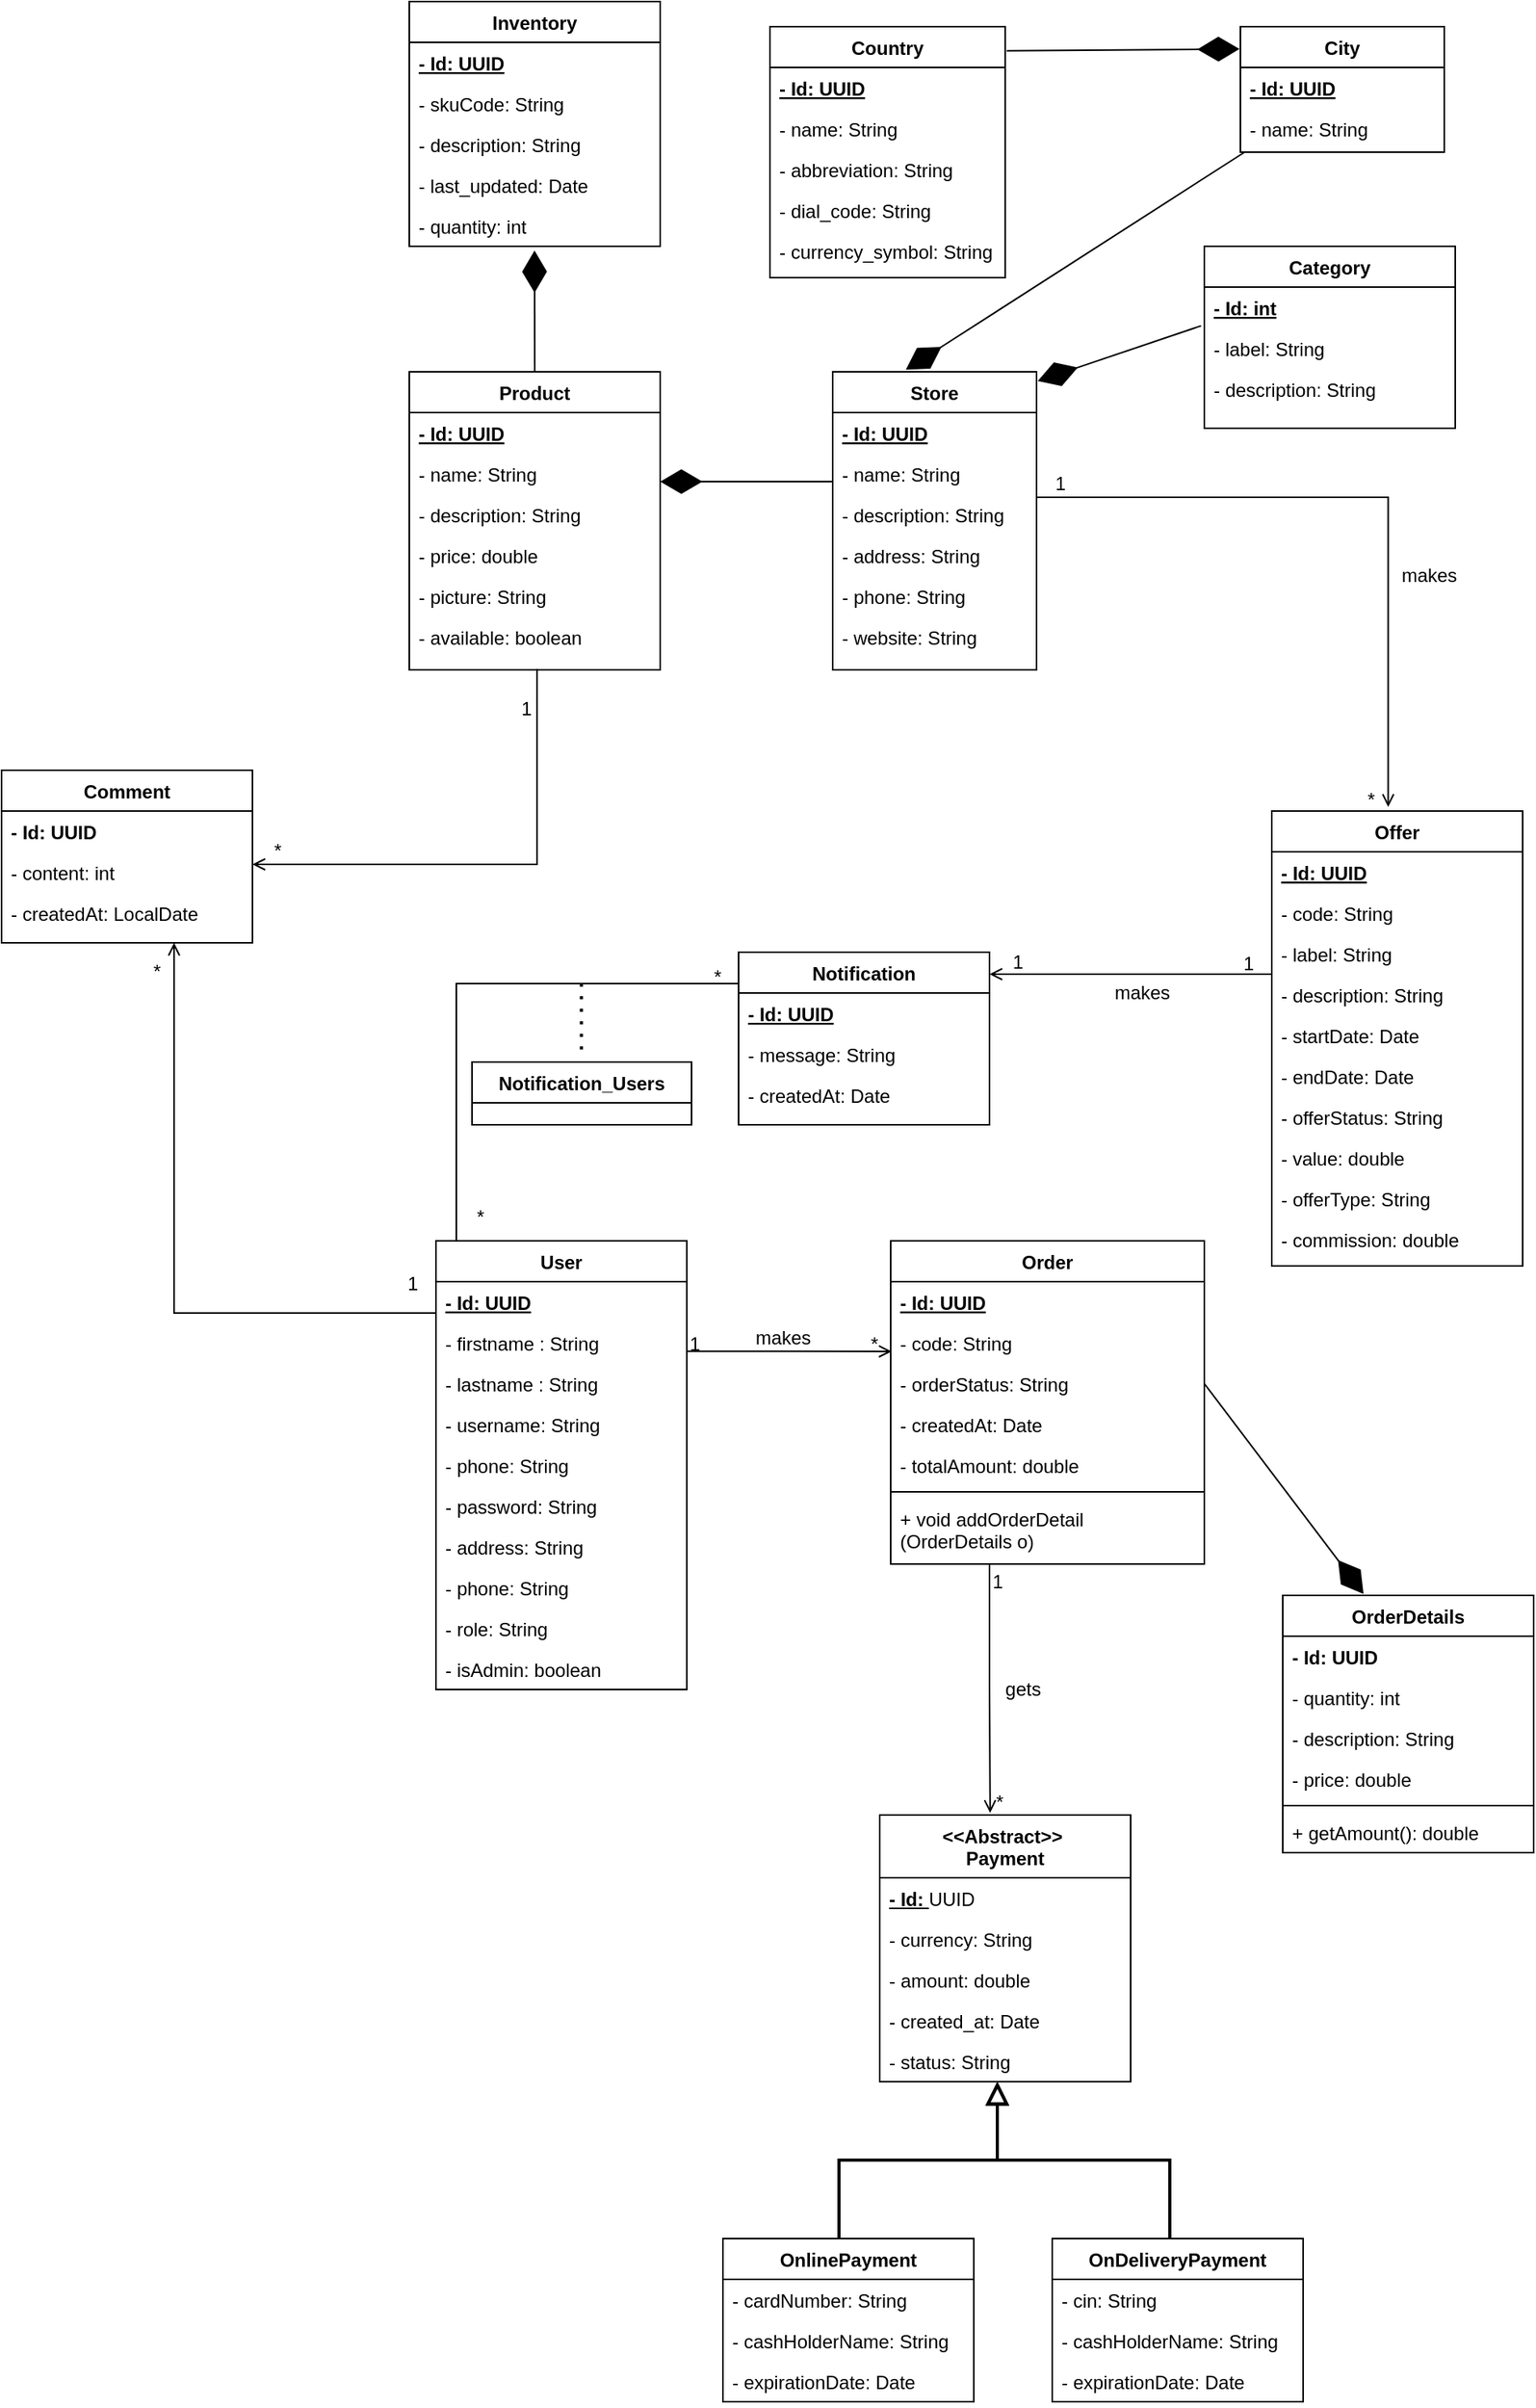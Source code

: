 <mxfile version="24.7.7">
  <diagram id="C5RBs43oDa-KdzZeNtuy" name="Page-1">
    <mxGraphModel dx="1537" dy="1433" grid="1" gridSize="10" guides="1" tooltips="1" connect="1" arrows="1" fold="1" page="1" pageScale="1" pageWidth="827" pageHeight="1169" math="0" shadow="0">
      <root>
        <mxCell id="WIyWlLk6GJQsqaUBKTNV-0" />
        <mxCell id="WIyWlLk6GJQsqaUBKTNV-1" parent="WIyWlLk6GJQsqaUBKTNV-0" />
        <mxCell id="8C8qOVU61Nwh0Xje0ww0-0" value="Store" style="swimlane;fontStyle=1;align=center;verticalAlign=top;childLayout=stackLayout;horizontal=1;startSize=26;horizontalStack=0;resizeParent=1;resizeLast=0;collapsible=1;marginBottom=0;rounded=0;shadow=0;strokeWidth=1;" parent="WIyWlLk6GJQsqaUBKTNV-1" vertex="1">
          <mxGeometry x="380" y="230" width="130" height="190" as="geometry">
            <mxRectangle x="550" y="140" width="160" height="26" as="alternateBounds" />
          </mxGeometry>
        </mxCell>
        <mxCell id="8C8qOVU61Nwh0Xje0ww0-1" value="- Id: UUID" style="text;align=left;verticalAlign=top;spacingLeft=4;spacingRight=4;overflow=hidden;rotatable=0;points=[[0,0.5],[1,0.5]];portConstraint=eastwest;fontStyle=5" parent="8C8qOVU61Nwh0Xje0ww0-0" vertex="1">
          <mxGeometry y="26" width="130" height="26" as="geometry" />
        </mxCell>
        <mxCell id="8C8qOVU61Nwh0Xje0ww0-2" value="- name: String" style="text;align=left;verticalAlign=top;spacingLeft=4;spacingRight=4;overflow=hidden;rotatable=0;points=[[0,0.5],[1,0.5]];portConstraint=eastwest;rounded=0;shadow=0;html=0;" parent="8C8qOVU61Nwh0Xje0ww0-0" vertex="1">
          <mxGeometry y="52" width="130" height="26" as="geometry" />
        </mxCell>
        <mxCell id="3IVSkN0bKZiZotY45kra-113" value="- description: String" style="text;align=left;verticalAlign=top;spacingLeft=4;spacingRight=4;overflow=hidden;rotatable=0;points=[[0,0.5],[1,0.5]];portConstraint=eastwest;rounded=0;shadow=0;html=0;" parent="8C8qOVU61Nwh0Xje0ww0-0" vertex="1">
          <mxGeometry y="78" width="130" height="26" as="geometry" />
        </mxCell>
        <mxCell id="8C8qOVU61Nwh0Xje0ww0-3" value="- address: String" style="text;align=left;verticalAlign=top;spacingLeft=4;spacingRight=4;overflow=hidden;rotatable=0;points=[[0,0.5],[1,0.5]];portConstraint=eastwest;rounded=0;shadow=0;html=0;" parent="8C8qOVU61Nwh0Xje0ww0-0" vertex="1">
          <mxGeometry y="104" width="130" height="26" as="geometry" />
        </mxCell>
        <mxCell id="8C8qOVU61Nwh0Xje0ww0-4" value="- phone: String" style="text;align=left;verticalAlign=top;spacingLeft=4;spacingRight=4;overflow=hidden;rotatable=0;points=[[0,0.5],[1,0.5]];portConstraint=eastwest;rounded=0;shadow=0;html=0;" parent="8C8qOVU61Nwh0Xje0ww0-0" vertex="1">
          <mxGeometry y="130" width="130" height="26" as="geometry" />
        </mxCell>
        <mxCell id="8C8qOVU61Nwh0Xje0ww0-5" value="- website: String" style="text;align=left;verticalAlign=top;spacingLeft=4;spacingRight=4;overflow=hidden;rotatable=0;points=[[0,0.5],[1,0.5]];portConstraint=eastwest;rounded=0;shadow=0;html=0;" parent="8C8qOVU61Nwh0Xje0ww0-0" vertex="1">
          <mxGeometry y="156" width="130" height="26" as="geometry" />
        </mxCell>
        <mxCell id="8C8qOVU61Nwh0Xje0ww0-26" value="Product" style="swimlane;fontStyle=1;align=center;verticalAlign=top;childLayout=stackLayout;horizontal=1;startSize=26;horizontalStack=0;resizeParent=1;resizeLast=0;collapsible=1;marginBottom=0;rounded=0;shadow=0;strokeWidth=1;" parent="WIyWlLk6GJQsqaUBKTNV-1" vertex="1">
          <mxGeometry x="110" y="230" width="160" height="190" as="geometry">
            <mxRectangle x="550" y="140" width="160" height="26" as="alternateBounds" />
          </mxGeometry>
        </mxCell>
        <mxCell id="8C8qOVU61Nwh0Xje0ww0-27" value="- Id: UUID" style="text;align=left;verticalAlign=top;spacingLeft=4;spacingRight=4;overflow=hidden;rotatable=0;points=[[0,0.5],[1,0.5]];portConstraint=eastwest;fontStyle=5" parent="8C8qOVU61Nwh0Xje0ww0-26" vertex="1">
          <mxGeometry y="26" width="160" height="26" as="geometry" />
        </mxCell>
        <mxCell id="8C8qOVU61Nwh0Xje0ww0-28" value="- name: String" style="text;align=left;verticalAlign=top;spacingLeft=4;spacingRight=4;overflow=hidden;rotatable=0;points=[[0,0.5],[1,0.5]];portConstraint=eastwest;rounded=0;shadow=0;html=0;" parent="8C8qOVU61Nwh0Xje0ww0-26" vertex="1">
          <mxGeometry y="52" width="160" height="26" as="geometry" />
        </mxCell>
        <mxCell id="8C8qOVU61Nwh0Xje0ww0-29" value="- description: String" style="text;align=left;verticalAlign=top;spacingLeft=4;spacingRight=4;overflow=hidden;rotatable=0;points=[[0,0.5],[1,0.5]];portConstraint=eastwest;rounded=0;shadow=0;html=0;" parent="8C8qOVU61Nwh0Xje0ww0-26" vertex="1">
          <mxGeometry y="78" width="160" height="26" as="geometry" />
        </mxCell>
        <mxCell id="8C8qOVU61Nwh0Xje0ww0-30" value="- price: double" style="text;align=left;verticalAlign=top;spacingLeft=4;spacingRight=4;overflow=hidden;rotatable=0;points=[[0,0.5],[1,0.5]];portConstraint=eastwest;rounded=0;shadow=0;html=0;" parent="8C8qOVU61Nwh0Xje0ww0-26" vertex="1">
          <mxGeometry y="104" width="160" height="26" as="geometry" />
        </mxCell>
        <mxCell id="8C8qOVU61Nwh0Xje0ww0-31" value="- picture: String" style="text;align=left;verticalAlign=top;spacingLeft=4;spacingRight=4;overflow=hidden;rotatable=0;points=[[0,0.5],[1,0.5]];portConstraint=eastwest;rounded=0;shadow=0;html=0;" parent="8C8qOVU61Nwh0Xje0ww0-26" vertex="1">
          <mxGeometry y="130" width="160" height="26" as="geometry" />
        </mxCell>
        <mxCell id="8C8qOVU61Nwh0Xje0ww0-32" value="- available: boolean" style="text;align=left;verticalAlign=top;spacingLeft=4;spacingRight=4;overflow=hidden;rotatable=0;points=[[0,0.5],[1,0.5]];portConstraint=eastwest;rounded=0;shadow=0;html=0;" parent="8C8qOVU61Nwh0Xje0ww0-26" vertex="1">
          <mxGeometry y="156" width="160" height="34" as="geometry" />
        </mxCell>
        <mxCell id="8C8qOVU61Nwh0Xje0ww0-33" value="" style="endArrow=diamondThin;endFill=1;endSize=24;html=1;rounded=0;exitX=-0.024;exitY=0.994;exitDx=0;exitDy=0;exitPerimeter=0;" parent="WIyWlLk6GJQsqaUBKTNV-1" edge="1">
          <mxGeometry width="160" relative="1" as="geometry">
            <mxPoint x="380" y="300" as="sourcePoint" />
            <mxPoint x="270" y="300" as="targetPoint" />
          </mxGeometry>
        </mxCell>
        <mxCell id="xkGYJEBx0DnMdOZXkCj4-0" value="Inventory" style="swimlane;fontStyle=1;align=center;verticalAlign=top;childLayout=stackLayout;horizontal=1;startSize=26;horizontalStack=0;resizeParent=1;resizeLast=0;collapsible=1;marginBottom=0;rounded=0;shadow=0;strokeWidth=1;" parent="WIyWlLk6GJQsqaUBKTNV-1" vertex="1">
          <mxGeometry x="110" y="-6" width="160" height="156" as="geometry">
            <mxRectangle x="550" y="140" width="160" height="26" as="alternateBounds" />
          </mxGeometry>
        </mxCell>
        <mxCell id="xkGYJEBx0DnMdOZXkCj4-1" value="- Id: UUID" style="text;align=left;verticalAlign=top;spacingLeft=4;spacingRight=4;overflow=hidden;rotatable=0;points=[[0,0.5],[1,0.5]];portConstraint=eastwest;fontStyle=5" parent="xkGYJEBx0DnMdOZXkCj4-0" vertex="1">
          <mxGeometry y="26" width="160" height="26" as="geometry" />
        </mxCell>
        <mxCell id="xkGYJEBx0DnMdOZXkCj4-2" value="- skuCode: String" style="text;align=left;verticalAlign=top;spacingLeft=4;spacingRight=4;overflow=hidden;rotatable=0;points=[[0,0.5],[1,0.5]];portConstraint=eastwest;rounded=0;shadow=0;html=0;" parent="xkGYJEBx0DnMdOZXkCj4-0" vertex="1">
          <mxGeometry y="52" width="160" height="26" as="geometry" />
        </mxCell>
        <mxCell id="xkGYJEBx0DnMdOZXkCj4-3" value="- description: String" style="text;align=left;verticalAlign=top;spacingLeft=4;spacingRight=4;overflow=hidden;rotatable=0;points=[[0,0.5],[1,0.5]];portConstraint=eastwest;rounded=0;shadow=0;html=0;" parent="xkGYJEBx0DnMdOZXkCj4-0" vertex="1">
          <mxGeometry y="78" width="160" height="26" as="geometry" />
        </mxCell>
        <mxCell id="xkGYJEBx0DnMdOZXkCj4-4" value="- last_updated: Date" style="text;align=left;verticalAlign=top;spacingLeft=4;spacingRight=4;overflow=hidden;rotatable=0;points=[[0,0.5],[1,0.5]];portConstraint=eastwest;rounded=0;shadow=0;html=0;" parent="xkGYJEBx0DnMdOZXkCj4-0" vertex="1">
          <mxGeometry y="104" width="160" height="26" as="geometry" />
        </mxCell>
        <mxCell id="56peA8pad_CP09V4KJ---20" value="- quantity: int" style="text;align=left;verticalAlign=top;spacingLeft=4;spacingRight=4;overflow=hidden;rotatable=0;points=[[0,0.5],[1,0.5]];portConstraint=eastwest;rounded=0;shadow=0;html=0;" vertex="1" parent="xkGYJEBx0DnMdOZXkCj4-0">
          <mxGeometry y="130" width="160" height="26" as="geometry" />
        </mxCell>
        <mxCell id="xkGYJEBx0DnMdOZXkCj4-5" value="" style="endArrow=diamondThin;endFill=1;endSize=24;html=1;rounded=0;entryX=0.499;entryY=1.104;entryDx=0;entryDy=0;entryPerimeter=0;exitX=0.5;exitY=0;exitDx=0;exitDy=0;" parent="WIyWlLk6GJQsqaUBKTNV-1" source="8C8qOVU61Nwh0Xje0ww0-26" target="56peA8pad_CP09V4KJ---20" edge="1">
          <mxGeometry width="160" relative="1" as="geometry">
            <mxPoint x="190" y="220" as="sourcePoint" />
            <mxPoint x="210" y="180" as="targetPoint" />
          </mxGeometry>
        </mxCell>
        <mxCell id="xkGYJEBx0DnMdOZXkCj4-6" value="Category" style="swimlane;fontStyle=1;align=center;verticalAlign=top;childLayout=stackLayout;horizontal=1;startSize=26;horizontalStack=0;resizeParent=1;resizeLast=0;collapsible=1;marginBottom=0;rounded=0;shadow=0;strokeWidth=1;" parent="WIyWlLk6GJQsqaUBKTNV-1" vertex="1">
          <mxGeometry x="617" y="150" width="160" height="116" as="geometry">
            <mxRectangle x="550" y="140" width="160" height="26" as="alternateBounds" />
          </mxGeometry>
        </mxCell>
        <mxCell id="xkGYJEBx0DnMdOZXkCj4-7" value="- Id: int" style="text;align=left;verticalAlign=top;spacingLeft=4;spacingRight=4;overflow=hidden;rotatable=0;points=[[0,0.5],[1,0.5]];portConstraint=eastwest;fontStyle=5" parent="xkGYJEBx0DnMdOZXkCj4-6" vertex="1">
          <mxGeometry y="26" width="160" height="26" as="geometry" />
        </mxCell>
        <mxCell id="xkGYJEBx0DnMdOZXkCj4-8" value="- label: String" style="text;align=left;verticalAlign=top;spacingLeft=4;spacingRight=4;overflow=hidden;rotatable=0;points=[[0,0.5],[1,0.5]];portConstraint=eastwest;rounded=0;shadow=0;html=0;" parent="xkGYJEBx0DnMdOZXkCj4-6" vertex="1">
          <mxGeometry y="52" width="160" height="26" as="geometry" />
        </mxCell>
        <mxCell id="xkGYJEBx0DnMdOZXkCj4-9" value="- description: String" style="text;align=left;verticalAlign=top;spacingLeft=4;spacingRight=4;overflow=hidden;rotatable=0;points=[[0,0.5],[1,0.5]];portConstraint=eastwest;rounded=0;shadow=0;html=0;" parent="xkGYJEBx0DnMdOZXkCj4-6" vertex="1">
          <mxGeometry y="78" width="160" height="26" as="geometry" />
        </mxCell>
        <mxCell id="3IVSkN0bKZiZotY45kra-0" value="" style="endArrow=diamondThin;endFill=1;endSize=24;html=1;rounded=0;exitX=-0.013;exitY=0.949;exitDx=0;exitDy=0;exitPerimeter=0;entryX=1.006;entryY=0.031;entryDx=0;entryDy=0;entryPerimeter=0;" parent="WIyWlLk6GJQsqaUBKTNV-1" source="xkGYJEBx0DnMdOZXkCj4-7" edge="1" target="8C8qOVU61Nwh0Xje0ww0-0">
          <mxGeometry width="160" relative="1" as="geometry">
            <mxPoint x="587" y="230" as="sourcePoint" />
            <mxPoint x="440" y="230" as="targetPoint" />
          </mxGeometry>
        </mxCell>
        <mxCell id="3IVSkN0bKZiZotY45kra-11" value="Order" style="swimlane;fontStyle=1;align=center;verticalAlign=top;childLayout=stackLayout;horizontal=1;startSize=26;horizontalStack=0;resizeParent=1;resizeLast=0;collapsible=1;marginBottom=0;rounded=0;shadow=0;strokeWidth=1;" parent="WIyWlLk6GJQsqaUBKTNV-1" vertex="1">
          <mxGeometry x="417" y="784" width="200" height="206" as="geometry">
            <mxRectangle x="550" y="140" width="160" height="26" as="alternateBounds" />
          </mxGeometry>
        </mxCell>
        <mxCell id="3IVSkN0bKZiZotY45kra-12" value="- Id: UUID " style="text;align=left;verticalAlign=top;spacingLeft=4;spacingRight=4;overflow=hidden;rotatable=0;points=[[0,0.5],[1,0.5]];portConstraint=eastwest;fontStyle=5" parent="3IVSkN0bKZiZotY45kra-11" vertex="1">
          <mxGeometry y="26" width="200" height="26" as="geometry" />
        </mxCell>
        <mxCell id="3IVSkN0bKZiZotY45kra-13" value="- code: String" style="text;align=left;verticalAlign=top;spacingLeft=4;spacingRight=4;overflow=hidden;rotatable=0;points=[[0,0.5],[1,0.5]];portConstraint=eastwest;rounded=0;shadow=0;html=0;" parent="3IVSkN0bKZiZotY45kra-11" vertex="1">
          <mxGeometry y="52" width="200" height="26" as="geometry" />
        </mxCell>
        <mxCell id="3IVSkN0bKZiZotY45kra-14" value="- orderStatus: String" style="text;align=left;verticalAlign=top;spacingLeft=4;spacingRight=4;overflow=hidden;rotatable=0;points=[[0,0.5],[1,0.5]];portConstraint=eastwest;rounded=0;shadow=0;html=0;" parent="3IVSkN0bKZiZotY45kra-11" vertex="1">
          <mxGeometry y="78" width="200" height="26" as="geometry" />
        </mxCell>
        <mxCell id="3IVSkN0bKZiZotY45kra-15" value="- createdAt: Date" style="text;align=left;verticalAlign=top;spacingLeft=4;spacingRight=4;overflow=hidden;rotatable=0;points=[[0,0.5],[1,0.5]];portConstraint=eastwest;rounded=0;shadow=0;html=0;" parent="3IVSkN0bKZiZotY45kra-11" vertex="1">
          <mxGeometry y="104" width="200" height="26" as="geometry" />
        </mxCell>
        <mxCell id="3IVSkN0bKZiZotY45kra-16" value="- totalAmount: double" style="text;align=left;verticalAlign=top;spacingLeft=4;spacingRight=4;overflow=hidden;rotatable=0;points=[[0,0.5],[1,0.5]];portConstraint=eastwest;rounded=0;shadow=0;html=0;" parent="3IVSkN0bKZiZotY45kra-11" vertex="1">
          <mxGeometry y="130" width="200" height="26" as="geometry" />
        </mxCell>
        <mxCell id="3IVSkN0bKZiZotY45kra-17" value="" style="line;strokeWidth=1;fillColor=none;align=left;verticalAlign=middle;spacingTop=-1;spacingLeft=3;spacingRight=3;rotatable=0;labelPosition=right;points=[];portConstraint=eastwest;strokeColor=inherit;" parent="3IVSkN0bKZiZotY45kra-11" vertex="1">
          <mxGeometry y="156" width="200" height="8" as="geometry" />
        </mxCell>
        <mxCell id="3IVSkN0bKZiZotY45kra-18" value="+ void addOrderDetail&#xa;(OrderDetails o)                               &#xa;" style="text;align=left;verticalAlign=top;spacingLeft=4;spacingRight=4;overflow=hidden;rotatable=0;points=[[0,0.5],[1,0.5]];portConstraint=eastwest;rounded=0;shadow=0;html=0;" parent="3IVSkN0bKZiZotY45kra-11" vertex="1">
          <mxGeometry y="164" width="200" height="34" as="geometry" />
        </mxCell>
        <mxCell id="3IVSkN0bKZiZotY45kra-19" value="OrderDetails" style="swimlane;fontStyle=1;align=center;verticalAlign=top;childLayout=stackLayout;horizontal=1;startSize=26;horizontalStack=0;resizeParent=1;resizeLast=0;collapsible=1;marginBottom=0;rounded=0;shadow=0;strokeWidth=1;" parent="WIyWlLk6GJQsqaUBKTNV-1" vertex="1">
          <mxGeometry x="667" y="1010" width="160" height="164" as="geometry">
            <mxRectangle x="550" y="140" width="160" height="26" as="alternateBounds" />
          </mxGeometry>
        </mxCell>
        <mxCell id="3IVSkN0bKZiZotY45kra-20" value="- Id: UUID" style="text;align=left;verticalAlign=top;spacingLeft=4;spacingRight=4;overflow=hidden;rotatable=0;points=[[0,0.5],[1,0.5]];portConstraint=eastwest;fontStyle=1" parent="3IVSkN0bKZiZotY45kra-19" vertex="1">
          <mxGeometry y="26" width="160" height="26" as="geometry" />
        </mxCell>
        <mxCell id="3IVSkN0bKZiZotY45kra-21" value="- quantity: int" style="text;align=left;verticalAlign=top;spacingLeft=4;spacingRight=4;overflow=hidden;rotatable=0;points=[[0,0.5],[1,0.5]];portConstraint=eastwest;rounded=0;shadow=0;html=0;" parent="3IVSkN0bKZiZotY45kra-19" vertex="1">
          <mxGeometry y="52" width="160" height="26" as="geometry" />
        </mxCell>
        <mxCell id="3IVSkN0bKZiZotY45kra-22" value="- description: String" style="text;align=left;verticalAlign=top;spacingLeft=4;spacingRight=4;overflow=hidden;rotatable=0;points=[[0,0.5],[1,0.5]];portConstraint=eastwest;rounded=0;shadow=0;html=0;" parent="3IVSkN0bKZiZotY45kra-19" vertex="1">
          <mxGeometry y="78" width="160" height="26" as="geometry" />
        </mxCell>
        <mxCell id="3IVSkN0bKZiZotY45kra-23" value="- price: double" style="text;align=left;verticalAlign=top;spacingLeft=4;spacingRight=4;overflow=hidden;rotatable=0;points=[[0,0.5],[1,0.5]];portConstraint=eastwest;rounded=0;shadow=0;html=0;" parent="3IVSkN0bKZiZotY45kra-19" vertex="1">
          <mxGeometry y="104" width="160" height="26" as="geometry" />
        </mxCell>
        <mxCell id="3IVSkN0bKZiZotY45kra-24" value="" style="line;strokeWidth=1;fillColor=none;align=left;verticalAlign=middle;spacingTop=-1;spacingLeft=3;spacingRight=3;rotatable=0;labelPosition=right;points=[];portConstraint=eastwest;strokeColor=inherit;" parent="3IVSkN0bKZiZotY45kra-19" vertex="1">
          <mxGeometry y="130" width="160" height="8" as="geometry" />
        </mxCell>
        <mxCell id="3IVSkN0bKZiZotY45kra-25" value="+ getAmount(): double    " style="text;align=left;verticalAlign=top;spacingLeft=4;spacingRight=4;overflow=hidden;rotatable=0;points=[[0,0.5],[1,0.5]];portConstraint=eastwest;rounded=0;shadow=0;html=0;" parent="3IVSkN0bKZiZotY45kra-19" vertex="1">
          <mxGeometry y="138" width="160" height="26" as="geometry" />
        </mxCell>
        <mxCell id="3IVSkN0bKZiZotY45kra-26" value="User" style="swimlane;fontStyle=1;align=center;verticalAlign=top;childLayout=stackLayout;horizontal=1;startSize=26;horizontalStack=0;resizeParent=1;resizeLast=0;collapsible=1;marginBottom=0;rounded=0;shadow=0;strokeWidth=1;" parent="WIyWlLk6GJQsqaUBKTNV-1" vertex="1">
          <mxGeometry x="127" y="784" width="160" height="286" as="geometry">
            <mxRectangle x="550" y="140" width="160" height="26" as="alternateBounds" />
          </mxGeometry>
        </mxCell>
        <mxCell id="3IVSkN0bKZiZotY45kra-27" value="- Id: UUID" style="text;align=left;verticalAlign=top;spacingLeft=4;spacingRight=4;overflow=hidden;rotatable=0;points=[[0,0.5],[1,0.5]];portConstraint=eastwest;fontStyle=5" parent="3IVSkN0bKZiZotY45kra-26" vertex="1">
          <mxGeometry y="26" width="160" height="26" as="geometry" />
        </mxCell>
        <mxCell id="3IVSkN0bKZiZotY45kra-28" value="- firstname : String" style="text;align=left;verticalAlign=top;spacingLeft=4;spacingRight=4;overflow=hidden;rotatable=0;points=[[0,0.5],[1,0.5]];portConstraint=eastwest;rounded=0;shadow=0;html=0;" parent="3IVSkN0bKZiZotY45kra-26" vertex="1">
          <mxGeometry y="52" width="160" height="26" as="geometry" />
        </mxCell>
        <mxCell id="3IVSkN0bKZiZotY45kra-29" value="- lastname : String" style="text;align=left;verticalAlign=top;spacingLeft=4;spacingRight=4;overflow=hidden;rotatable=0;points=[[0,0.5],[1,0.5]];portConstraint=eastwest;rounded=0;shadow=0;html=0;" parent="3IVSkN0bKZiZotY45kra-26" vertex="1">
          <mxGeometry y="78" width="160" height="26" as="geometry" />
        </mxCell>
        <mxCell id="3IVSkN0bKZiZotY45kra-32" value="- username: String" style="text;align=left;verticalAlign=top;spacingLeft=4;spacingRight=4;overflow=hidden;rotatable=0;points=[[0,0.5],[1,0.5]];portConstraint=eastwest;rounded=0;shadow=0;html=0;" parent="3IVSkN0bKZiZotY45kra-26" vertex="1">
          <mxGeometry y="104" width="160" height="26" as="geometry" />
        </mxCell>
        <mxCell id="56peA8pad_CP09V4KJ---33" value="- phone: String" style="text;align=left;verticalAlign=top;spacingLeft=4;spacingRight=4;overflow=hidden;rotatable=0;points=[[0,0.5],[1,0.5]];portConstraint=eastwest;rounded=0;shadow=0;html=0;" vertex="1" parent="3IVSkN0bKZiZotY45kra-26">
          <mxGeometry y="130" width="160" height="26" as="geometry" />
        </mxCell>
        <mxCell id="3IVSkN0bKZiZotY45kra-33" value="- password: String" style="text;align=left;verticalAlign=top;spacingLeft=4;spacingRight=4;overflow=hidden;rotatable=0;points=[[0,0.5],[1,0.5]];portConstraint=eastwest;rounded=0;shadow=0;html=0;" parent="3IVSkN0bKZiZotY45kra-26" vertex="1">
          <mxGeometry y="156" width="160" height="26" as="geometry" />
        </mxCell>
        <mxCell id="3IVSkN0bKZiZotY45kra-30" value="- address: String&#xa;" style="text;align=left;verticalAlign=top;spacingLeft=4;spacingRight=4;overflow=hidden;rotatable=0;points=[[0,0.5],[1,0.5]];portConstraint=eastwest;rounded=0;shadow=0;html=0;" parent="3IVSkN0bKZiZotY45kra-26" vertex="1">
          <mxGeometry y="182" width="160" height="26" as="geometry" />
        </mxCell>
        <mxCell id="3IVSkN0bKZiZotY45kra-31" value="- phone: String" style="text;align=left;verticalAlign=top;spacingLeft=4;spacingRight=4;overflow=hidden;rotatable=0;points=[[0,0.5],[1,0.5]];portConstraint=eastwest;rounded=0;shadow=0;html=0;" parent="3IVSkN0bKZiZotY45kra-26" vertex="1">
          <mxGeometry y="208" width="160" height="26" as="geometry" />
        </mxCell>
        <mxCell id="3IVSkN0bKZiZotY45kra-34" value="- role: String" style="text;align=left;verticalAlign=top;spacingLeft=4;spacingRight=4;overflow=hidden;rotatable=0;points=[[0,0.5],[1,0.5]];portConstraint=eastwest;" parent="3IVSkN0bKZiZotY45kra-26" vertex="1">
          <mxGeometry y="234" width="160" height="26" as="geometry" />
        </mxCell>
        <mxCell id="3IVSkN0bKZiZotY45kra-35" value="- isAdmin: boolean" style="text;align=left;verticalAlign=top;spacingLeft=4;spacingRight=4;overflow=hidden;rotatable=0;points=[[0,0.5],[1,0.5]];portConstraint=eastwest;rounded=0;shadow=0;html=0;" parent="3IVSkN0bKZiZotY45kra-26" vertex="1">
          <mxGeometry y="260" width="160" height="26" as="geometry" />
        </mxCell>
        <mxCell id="3IVSkN0bKZiZotY45kra-36" value="Comment" style="swimlane;fontStyle=1;align=center;verticalAlign=top;childLayout=stackLayout;horizontal=1;startSize=26;horizontalStack=0;resizeParent=1;resizeLast=0;collapsible=1;marginBottom=0;rounded=0;shadow=0;strokeWidth=1;" parent="WIyWlLk6GJQsqaUBKTNV-1" vertex="1">
          <mxGeometry x="-150" y="484" width="160" height="110" as="geometry">
            <mxRectangle x="550" y="140" width="160" height="26" as="alternateBounds" />
          </mxGeometry>
        </mxCell>
        <mxCell id="3IVSkN0bKZiZotY45kra-37" value="- Id: UUID" style="text;align=left;verticalAlign=top;spacingLeft=4;spacingRight=4;overflow=hidden;rotatable=0;points=[[0,0.5],[1,0.5]];portConstraint=eastwest;fontStyle=1" parent="3IVSkN0bKZiZotY45kra-36" vertex="1">
          <mxGeometry y="26" width="160" height="26" as="geometry" />
        </mxCell>
        <mxCell id="3IVSkN0bKZiZotY45kra-38" value="- content: int" style="text;align=left;verticalAlign=top;spacingLeft=4;spacingRight=4;overflow=hidden;rotatable=0;points=[[0,0.5],[1,0.5]];portConstraint=eastwest;rounded=0;shadow=0;html=0;" parent="3IVSkN0bKZiZotY45kra-36" vertex="1">
          <mxGeometry y="52" width="160" height="26" as="geometry" />
        </mxCell>
        <mxCell id="3IVSkN0bKZiZotY45kra-40" value="- createdAt: LocalDate" style="text;align=left;verticalAlign=top;spacingLeft=4;spacingRight=4;overflow=hidden;rotatable=0;points=[[0,0.5],[1,0.5]];portConstraint=eastwest;rounded=0;shadow=0;html=0;" parent="3IVSkN0bKZiZotY45kra-36" vertex="1">
          <mxGeometry y="78" width="160" height="26" as="geometry" />
        </mxCell>
        <mxCell id="3IVSkN0bKZiZotY45kra-55" value="" style="endArrow=diamondThin;endFill=1;endSize=24;html=1;rounded=0;exitX=1;exitY=0.5;exitDx=0;exitDy=0;entryX=0.322;entryY=-0.006;entryDx=0;entryDy=0;entryPerimeter=0;" parent="WIyWlLk6GJQsqaUBKTNV-1" source="3IVSkN0bKZiZotY45kra-14" target="3IVSkN0bKZiZotY45kra-19" edge="1">
          <mxGeometry width="160" relative="1" as="geometry">
            <mxPoint x="764" y="814" as="sourcePoint" />
            <mxPoint x="617" y="814" as="targetPoint" />
          </mxGeometry>
        </mxCell>
        <mxCell id="3IVSkN0bKZiZotY45kra-56" value="&lt;div&gt;&amp;lt;&amp;lt;Abstract&amp;gt;&amp;gt;&amp;nbsp;&lt;/div&gt;&lt;div&gt;Payment&lt;/div&gt;" style="swimlane;fontStyle=1;align=center;verticalAlign=top;childLayout=stackLayout;horizontal=1;startSize=40;horizontalStack=0;resizeParent=1;resizeParentMax=0;resizeLast=0;collapsible=1;marginBottom=0;whiteSpace=wrap;html=1;" parent="WIyWlLk6GJQsqaUBKTNV-1" vertex="1">
          <mxGeometry x="410" y="1150" width="160" height="170" as="geometry" />
        </mxCell>
        <mxCell id="3IVSkN0bKZiZotY45kra-57" value="&lt;b&gt;&lt;u&gt;- Id: &lt;/u&gt;&lt;/b&gt;UUID" style="text;strokeColor=none;fillColor=none;align=left;verticalAlign=top;spacingLeft=4;spacingRight=4;overflow=hidden;rotatable=0;points=[[0,0.5],[1,0.5]];portConstraint=eastwest;whiteSpace=wrap;html=1;" parent="3IVSkN0bKZiZotY45kra-56" vertex="1">
          <mxGeometry y="40" width="160" height="26" as="geometry" />
        </mxCell>
        <mxCell id="3IVSkN0bKZiZotY45kra-58" value="- currency: String" style="text;strokeColor=none;fillColor=none;align=left;verticalAlign=top;spacingLeft=4;spacingRight=4;overflow=hidden;rotatable=0;points=[[0,0.5],[1,0.5]];portConstraint=eastwest;whiteSpace=wrap;html=1;" parent="3IVSkN0bKZiZotY45kra-56" vertex="1">
          <mxGeometry y="66" width="160" height="26" as="geometry" />
        </mxCell>
        <mxCell id="3IVSkN0bKZiZotY45kra-59" value="- amount: double" style="text;strokeColor=none;fillColor=none;align=left;verticalAlign=top;spacingLeft=4;spacingRight=4;overflow=hidden;rotatable=0;points=[[0,0.5],[1,0.5]];portConstraint=eastwest;whiteSpace=wrap;html=1;" parent="3IVSkN0bKZiZotY45kra-56" vertex="1">
          <mxGeometry y="92" width="160" height="26" as="geometry" />
        </mxCell>
        <mxCell id="3IVSkN0bKZiZotY45kra-60" value="- created_at: Date" style="text;strokeColor=none;fillColor=none;align=left;verticalAlign=top;spacingLeft=4;spacingRight=4;overflow=hidden;rotatable=0;points=[[0,0.5],[1,0.5]];portConstraint=eastwest;whiteSpace=wrap;html=1;" parent="3IVSkN0bKZiZotY45kra-56" vertex="1">
          <mxGeometry y="118" width="160" height="26" as="geometry" />
        </mxCell>
        <mxCell id="3IVSkN0bKZiZotY45kra-61" value="- status: String" style="text;strokeColor=none;fillColor=none;align=left;verticalAlign=top;spacingLeft=4;spacingRight=4;overflow=hidden;rotatable=0;points=[[0,0.5],[1,0.5]];portConstraint=eastwest;whiteSpace=wrap;html=1;" parent="3IVSkN0bKZiZotY45kra-56" vertex="1">
          <mxGeometry y="144" width="160" height="26" as="geometry" />
        </mxCell>
        <mxCell id="3IVSkN0bKZiZotY45kra-63" value="OnlinePayment" style="swimlane;fontStyle=1;align=center;verticalAlign=top;childLayout=stackLayout;horizontal=1;startSize=26;horizontalStack=0;resizeParent=1;resizeParentMax=0;resizeLast=0;collapsible=1;marginBottom=0;whiteSpace=wrap;html=1;" parent="WIyWlLk6GJQsqaUBKTNV-1" vertex="1">
          <mxGeometry x="310" y="1420" width="160" height="104" as="geometry" />
        </mxCell>
        <mxCell id="3IVSkN0bKZiZotY45kra-65" value="- cardNumber: String" style="text;strokeColor=none;fillColor=none;align=left;verticalAlign=top;spacingLeft=4;spacingRight=4;overflow=hidden;rotatable=0;points=[[0,0.5],[1,0.5]];portConstraint=eastwest;whiteSpace=wrap;html=1;" parent="3IVSkN0bKZiZotY45kra-63" vertex="1">
          <mxGeometry y="26" width="160" height="26" as="geometry" />
        </mxCell>
        <mxCell id="3IVSkN0bKZiZotY45kra-66" value="- cashHolderName: String" style="text;strokeColor=none;fillColor=none;align=left;verticalAlign=top;spacingLeft=4;spacingRight=4;overflow=hidden;rotatable=0;points=[[0,0.5],[1,0.5]];portConstraint=eastwest;whiteSpace=wrap;html=1;" parent="3IVSkN0bKZiZotY45kra-63" vertex="1">
          <mxGeometry y="52" width="160" height="26" as="geometry" />
        </mxCell>
        <mxCell id="3IVSkN0bKZiZotY45kra-67" value="- expirationDate: Date" style="text;strokeColor=none;fillColor=none;align=left;verticalAlign=top;spacingLeft=4;spacingRight=4;overflow=hidden;rotatable=0;points=[[0,0.5],[1,0.5]];portConstraint=eastwest;whiteSpace=wrap;html=1;" parent="3IVSkN0bKZiZotY45kra-63" vertex="1">
          <mxGeometry y="78" width="160" height="26" as="geometry" />
        </mxCell>
        <mxCell id="3IVSkN0bKZiZotY45kra-68" value="OnDeliveryPayment" style="swimlane;fontStyle=1;align=center;verticalAlign=top;childLayout=stackLayout;horizontal=1;startSize=26;horizontalStack=0;resizeParent=1;resizeParentMax=0;resizeLast=0;collapsible=1;marginBottom=0;whiteSpace=wrap;html=1;" parent="WIyWlLk6GJQsqaUBKTNV-1" vertex="1">
          <mxGeometry x="520" y="1420" width="160" height="104" as="geometry" />
        </mxCell>
        <mxCell id="3IVSkN0bKZiZotY45kra-70" value="- cin: String" style="text;strokeColor=none;fillColor=none;align=left;verticalAlign=top;spacingLeft=4;spacingRight=4;overflow=hidden;rotatable=0;points=[[0,0.5],[1,0.5]];portConstraint=eastwest;whiteSpace=wrap;html=1;" parent="3IVSkN0bKZiZotY45kra-68" vertex="1">
          <mxGeometry y="26" width="160" height="26" as="geometry" />
        </mxCell>
        <mxCell id="3IVSkN0bKZiZotY45kra-71" value="- cashHolderName: String" style="text;strokeColor=none;fillColor=none;align=left;verticalAlign=top;spacingLeft=4;spacingRight=4;overflow=hidden;rotatable=0;points=[[0,0.5],[1,0.5]];portConstraint=eastwest;whiteSpace=wrap;html=1;" parent="3IVSkN0bKZiZotY45kra-68" vertex="1">
          <mxGeometry y="52" width="160" height="26" as="geometry" />
        </mxCell>
        <mxCell id="3IVSkN0bKZiZotY45kra-72" value="-&amp;nbsp;expirationDate: Date" style="text;strokeColor=none;fillColor=none;align=left;verticalAlign=top;spacingLeft=4;spacingRight=4;overflow=hidden;rotatable=0;points=[[0,0.5],[1,0.5]];portConstraint=eastwest;whiteSpace=wrap;html=1;" parent="3IVSkN0bKZiZotY45kra-68" vertex="1">
          <mxGeometry y="78" width="160" height="26" as="geometry" />
        </mxCell>
        <mxCell id="3IVSkN0bKZiZotY45kra-75" value="" style="endArrow=block;endSize=10;endFill=0;shadow=0;strokeWidth=2;rounded=0;curved=0;edgeStyle=elbowEdgeStyle;elbow=vertical;" parent="WIyWlLk6GJQsqaUBKTNV-1" edge="1">
          <mxGeometry width="160" relative="1" as="geometry">
            <mxPoint x="384" y="1420" as="sourcePoint" />
            <mxPoint x="485" y="1320" as="targetPoint" />
          </mxGeometry>
        </mxCell>
        <mxCell id="3IVSkN0bKZiZotY45kra-76" value="" style="endArrow=block;endSize=10;endFill=0;shadow=0;strokeWidth=2;rounded=0;curved=0;edgeStyle=elbowEdgeStyle;elbow=vertical;" parent="WIyWlLk6GJQsqaUBKTNV-1" edge="1">
          <mxGeometry width="160" relative="1" as="geometry">
            <mxPoint x="595" y="1420" as="sourcePoint" />
            <mxPoint x="485" y="1320" as="targetPoint" />
          </mxGeometry>
        </mxCell>
        <mxCell id="3IVSkN0bKZiZotY45kra-78" value="" style="endArrow=open;shadow=0;strokeWidth=1;rounded=0;curved=0;endFill=1;edgeStyle=elbowEdgeStyle;elbow=vertical;entryX=0.003;entryY=0.722;entryDx=0;entryDy=0;entryPerimeter=0;" parent="WIyWlLk6GJQsqaUBKTNV-1" target="3IVSkN0bKZiZotY45kra-13" edge="1">
          <mxGeometry x="0.5" y="41" relative="1" as="geometry">
            <mxPoint x="287" y="854.33" as="sourcePoint" />
            <mxPoint x="415" y="854" as="targetPoint" />
            <mxPoint x="-40" y="32" as="offset" />
          </mxGeometry>
        </mxCell>
        <mxCell id="3IVSkN0bKZiZotY45kra-79" value="1" style="resizable=0;align=left;verticalAlign=bottom;labelBackgroundColor=none;fontSize=12;" parent="3IVSkN0bKZiZotY45kra-78" connectable="0" vertex="1">
          <mxGeometry x="-1" relative="1" as="geometry">
            <mxPoint y="4" as="offset" />
          </mxGeometry>
        </mxCell>
        <mxCell id="3IVSkN0bKZiZotY45kra-80" value="*" style="resizable=0;align=right;verticalAlign=bottom;labelBackgroundColor=none;fontSize=12;" parent="3IVSkN0bKZiZotY45kra-78" connectable="0" vertex="1">
          <mxGeometry x="1" relative="1" as="geometry">
            <mxPoint x="-7" y="4" as="offset" />
          </mxGeometry>
        </mxCell>
        <mxCell id="3IVSkN0bKZiZotY45kra-81" value="makes" style="text;html=1;resizable=0;points=[];;align=center;verticalAlign=middle;labelBackgroundColor=none;rounded=0;shadow=0;strokeWidth=1;fontSize=12;" parent="3IVSkN0bKZiZotY45kra-78" vertex="1" connectable="0">
          <mxGeometry x="0.5" y="49" relative="1" as="geometry">
            <mxPoint x="-38" y="40" as="offset" />
          </mxGeometry>
        </mxCell>
        <mxCell id="3IVSkN0bKZiZotY45kra-87" value="" style="endArrow=open;shadow=0;strokeWidth=1;rounded=0;curved=0;endFill=1;edgeStyle=elbowEdgeStyle;elbow=vertical;entryX=0.493;entryY=0.967;entryDx=0;entryDy=0;entryPerimeter=0;" parent="WIyWlLk6GJQsqaUBKTNV-1" source="3IVSkN0bKZiZotY45kra-26" edge="1">
          <mxGeometry x="0.5" y="41" relative="1" as="geometry">
            <mxPoint x="110" y="640" as="sourcePoint" />
            <mxPoint x="-40.0" y="594.002" as="targetPoint" />
            <mxPoint x="-40" y="32" as="offset" />
            <Array as="points">
              <mxPoint x="80" y="830" />
            </Array>
          </mxGeometry>
        </mxCell>
        <mxCell id="3IVSkN0bKZiZotY45kra-88" value="1" style="resizable=0;align=left;verticalAlign=bottom;labelBackgroundColor=none;fontSize=12;" parent="3IVSkN0bKZiZotY45kra-87" connectable="0" vertex="1">
          <mxGeometry x="-1" relative="1" as="geometry">
            <mxPoint x="-20" y="-10" as="offset" />
          </mxGeometry>
        </mxCell>
        <mxCell id="3IVSkN0bKZiZotY45kra-89" value="*" style="resizable=0;align=right;verticalAlign=bottom;labelBackgroundColor=none;fontSize=12;" parent="3IVSkN0bKZiZotY45kra-87" connectable="0" vertex="1">
          <mxGeometry x="1" relative="1" as="geometry">
            <mxPoint x="-7" y="27" as="offset" />
          </mxGeometry>
        </mxCell>
        <mxCell id="3IVSkN0bKZiZotY45kra-91" value="Offer&#xa;" style="swimlane;fontStyle=1;align=center;verticalAlign=top;childLayout=stackLayout;horizontal=1;startSize=26;horizontalStack=0;resizeParent=1;resizeLast=0;collapsible=1;marginBottom=0;rounded=0;shadow=0;strokeWidth=1;" parent="WIyWlLk6GJQsqaUBKTNV-1" vertex="1">
          <mxGeometry x="660" y="510" width="160" height="290" as="geometry">
            <mxRectangle x="550" y="140" width="160" height="26" as="alternateBounds" />
          </mxGeometry>
        </mxCell>
        <mxCell id="3IVSkN0bKZiZotY45kra-92" value="- Id: UUID" style="text;align=left;verticalAlign=top;spacingLeft=4;spacingRight=4;overflow=hidden;rotatable=0;points=[[0,0.5],[1,0.5]];portConstraint=eastwest;fontStyle=5" parent="3IVSkN0bKZiZotY45kra-91" vertex="1">
          <mxGeometry y="26" width="160" height="26" as="geometry" />
        </mxCell>
        <mxCell id="3IVSkN0bKZiZotY45kra-93" value="- code: String" style="text;align=left;verticalAlign=top;spacingLeft=4;spacingRight=4;overflow=hidden;rotatable=0;points=[[0,0.5],[1,0.5]];portConstraint=eastwest;rounded=0;shadow=0;html=0;" parent="3IVSkN0bKZiZotY45kra-91" vertex="1">
          <mxGeometry y="52" width="160" height="26" as="geometry" />
        </mxCell>
        <mxCell id="3IVSkN0bKZiZotY45kra-94" value="- label: String" style="text;align=left;verticalAlign=top;spacingLeft=4;spacingRight=4;overflow=hidden;rotatable=0;points=[[0,0.5],[1,0.5]];portConstraint=eastwest;rounded=0;shadow=0;html=0;" parent="3IVSkN0bKZiZotY45kra-91" vertex="1">
          <mxGeometry y="78" width="160" height="26" as="geometry" />
        </mxCell>
        <mxCell id="3IVSkN0bKZiZotY45kra-95" value="- description: String" style="text;align=left;verticalAlign=top;spacingLeft=4;spacingRight=4;overflow=hidden;rotatable=0;points=[[0,0.5],[1,0.5]];portConstraint=eastwest;rounded=0;shadow=0;html=0;" parent="3IVSkN0bKZiZotY45kra-91" vertex="1">
          <mxGeometry y="104" width="160" height="26" as="geometry" />
        </mxCell>
        <mxCell id="3IVSkN0bKZiZotY45kra-97" value="- startDate: Date" style="text;align=left;verticalAlign=top;spacingLeft=4;spacingRight=4;overflow=hidden;rotatable=0;points=[[0,0.5],[1,0.5]];portConstraint=eastwest;rounded=0;shadow=0;html=0;" parent="3IVSkN0bKZiZotY45kra-91" vertex="1">
          <mxGeometry y="130" width="160" height="26" as="geometry" />
        </mxCell>
        <mxCell id="3IVSkN0bKZiZotY45kra-98" value="- endDate: Date   " style="text;align=left;verticalAlign=top;spacingLeft=4;spacingRight=4;overflow=hidden;rotatable=0;points=[[0,0.5],[1,0.5]];portConstraint=eastwest;rounded=0;shadow=0;html=0;" parent="3IVSkN0bKZiZotY45kra-91" vertex="1">
          <mxGeometry y="156" width="160" height="26" as="geometry" />
        </mxCell>
        <mxCell id="3IVSkN0bKZiZotY45kra-99" value="- offerStatus: String" style="text;align=left;verticalAlign=top;spacingLeft=4;spacingRight=4;overflow=hidden;rotatable=0;points=[[0,0.5],[1,0.5]];portConstraint=eastwest;rounded=0;shadow=0;html=0;" parent="3IVSkN0bKZiZotY45kra-91" vertex="1">
          <mxGeometry y="182" width="160" height="26" as="geometry" />
        </mxCell>
        <mxCell id="3IVSkN0bKZiZotY45kra-100" value="- value: double" style="text;align=left;verticalAlign=top;spacingLeft=4;spacingRight=4;overflow=hidden;rotatable=0;points=[[0,0.5],[1,0.5]];portConstraint=eastwest;rounded=0;shadow=0;html=0;" parent="3IVSkN0bKZiZotY45kra-91" vertex="1">
          <mxGeometry y="208" width="160" height="26" as="geometry" />
        </mxCell>
        <mxCell id="3IVSkN0bKZiZotY45kra-101" value="- offerType: String" style="text;align=left;verticalAlign=top;spacingLeft=4;spacingRight=4;overflow=hidden;rotatable=0;points=[[0,0.5],[1,0.5]];portConstraint=eastwest;rounded=0;shadow=0;html=0;" parent="3IVSkN0bKZiZotY45kra-91" vertex="1">
          <mxGeometry y="234" width="160" height="26" as="geometry" />
        </mxCell>
        <mxCell id="3IVSkN0bKZiZotY45kra-102" value="- commission: double" style="text;align=left;verticalAlign=top;spacingLeft=4;spacingRight=4;overflow=hidden;rotatable=0;points=[[0,0.5],[1,0.5]];portConstraint=eastwest;rounded=0;shadow=0;html=0;" parent="3IVSkN0bKZiZotY45kra-91" vertex="1">
          <mxGeometry y="260" width="160" height="26" as="geometry" />
        </mxCell>
        <mxCell id="3IVSkN0bKZiZotY45kra-122" value="" style="endArrow=open;shadow=0;strokeWidth=1;rounded=0;curved=0;endFill=1;edgeStyle=elbowEdgeStyle;elbow=vertical;entryX=0.44;entryY=-0.008;entryDx=0;entryDy=0;entryPerimeter=0;" parent="WIyWlLk6GJQsqaUBKTNV-1" target="3IVSkN0bKZiZotY45kra-56" edge="1">
          <mxGeometry x="0.5" y="41" relative="1" as="geometry">
            <mxPoint x="480" y="990" as="sourcePoint" />
            <mxPoint x="555.5" y="1044.67" as="targetPoint" />
            <mxPoint x="-40" y="32" as="offset" />
          </mxGeometry>
        </mxCell>
        <mxCell id="3IVSkN0bKZiZotY45kra-123" value="1" style="resizable=0;align=left;verticalAlign=bottom;labelBackgroundColor=none;fontSize=12;" parent="3IVSkN0bKZiZotY45kra-122" connectable="0" vertex="1">
          <mxGeometry x="-1" relative="1" as="geometry">
            <mxPoint y="20" as="offset" />
          </mxGeometry>
        </mxCell>
        <mxCell id="3IVSkN0bKZiZotY45kra-124" value="*" style="resizable=0;align=right;verticalAlign=bottom;labelBackgroundColor=none;fontSize=12;" parent="3IVSkN0bKZiZotY45kra-122" connectable="0" vertex="1">
          <mxGeometry x="1" relative="1" as="geometry">
            <mxPoint x="10" y="2" as="offset" />
          </mxGeometry>
        </mxCell>
        <mxCell id="3IVSkN0bKZiZotY45kra-125" value="gets" style="text;html=1;resizable=0;points=[];;align=center;verticalAlign=middle;labelBackgroundColor=none;rounded=0;shadow=0;strokeWidth=1;fontSize=12;" parent="3IVSkN0bKZiZotY45kra-122" vertex="1" connectable="0">
          <mxGeometry x="0.5" y="49" relative="1" as="geometry">
            <mxPoint x="-29" y="-39" as="offset" />
          </mxGeometry>
        </mxCell>
        <mxCell id="3IVSkN0bKZiZotY45kra-126" value="Notification" style="swimlane;fontStyle=1;align=center;verticalAlign=top;childLayout=stackLayout;horizontal=1;startSize=26;horizontalStack=0;resizeParent=1;resizeLast=0;collapsible=1;marginBottom=0;rounded=0;shadow=0;strokeWidth=1;" parent="WIyWlLk6GJQsqaUBKTNV-1" vertex="1">
          <mxGeometry x="320" y="600" width="160" height="110" as="geometry">
            <mxRectangle x="550" y="140" width="160" height="26" as="alternateBounds" />
          </mxGeometry>
        </mxCell>
        <mxCell id="3IVSkN0bKZiZotY45kra-127" value="- Id: UUID" style="text;align=left;verticalAlign=top;spacingLeft=4;spacingRight=4;overflow=hidden;rotatable=0;points=[[0,0.5],[1,0.5]];portConstraint=eastwest;fontStyle=5" parent="3IVSkN0bKZiZotY45kra-126" vertex="1">
          <mxGeometry y="26" width="160" height="26" as="geometry" />
        </mxCell>
        <mxCell id="3IVSkN0bKZiZotY45kra-128" value="- message: String" style="text;align=left;verticalAlign=top;spacingLeft=4;spacingRight=4;overflow=hidden;rotatable=0;points=[[0,0.5],[1,0.5]];portConstraint=eastwest;rounded=0;shadow=0;html=0;" parent="3IVSkN0bKZiZotY45kra-126" vertex="1">
          <mxGeometry y="52" width="160" height="26" as="geometry" />
        </mxCell>
        <mxCell id="3IVSkN0bKZiZotY45kra-129" value="- createdAt: Date   " style="text;align=left;verticalAlign=top;spacingLeft=4;spacingRight=4;overflow=hidden;rotatable=0;points=[[0,0.5],[1,0.5]];portConstraint=eastwest;rounded=0;shadow=0;html=0;" parent="3IVSkN0bKZiZotY45kra-126" vertex="1">
          <mxGeometry y="78" width="160" height="26" as="geometry" />
        </mxCell>
        <mxCell id="3IVSkN0bKZiZotY45kra-133" value="" style="endArrow=none;html=1;rounded=0;fontSize=12;edgeStyle=orthogonalEdgeStyle;" parent="WIyWlLk6GJQsqaUBKTNV-1" source="3IVSkN0bKZiZotY45kra-26" target="3IVSkN0bKZiZotY45kra-126" edge="1">
          <mxGeometry relative="1" as="geometry">
            <mxPoint x="170" y="780" as="sourcePoint" />
            <mxPoint y="664" as="targetPoint" />
            <Array as="points">
              <mxPoint x="140" y="620" />
            </Array>
          </mxGeometry>
        </mxCell>
        <mxCell id="3IVSkN0bKZiZotY45kra-134" value="*" style="resizable=0;html=1;whiteSpace=wrap;align=right;verticalAlign=bottom;" parent="3IVSkN0bKZiZotY45kra-133" connectable="0" vertex="1">
          <mxGeometry x="1" relative="1" as="geometry">
            <mxPoint x="-10" y="4" as="offset" />
          </mxGeometry>
        </mxCell>
        <mxCell id="3IVSkN0bKZiZotY45kra-135" value="*" style="text;html=1;align=center;verticalAlign=middle;resizable=0;points=[];autosize=1;strokeColor=none;fillColor=none;" parent="WIyWlLk6GJQsqaUBKTNV-1" vertex="1">
          <mxGeometry x="140" y="754" width="30" height="30" as="geometry" />
        </mxCell>
        <mxCell id="3IVSkN0bKZiZotY45kra-136" value="Notification_Users" style="swimlane;fontStyle=1;align=center;verticalAlign=top;childLayout=stackLayout;horizontal=1;startSize=26;horizontalStack=0;resizeParent=1;resizeLast=0;collapsible=1;marginBottom=0;rounded=0;shadow=0;strokeWidth=1;" parent="WIyWlLk6GJQsqaUBKTNV-1" vertex="1">
          <mxGeometry x="150" y="670" width="140" height="40" as="geometry">
            <mxRectangle x="550" y="140" width="160" height="26" as="alternateBounds" />
          </mxGeometry>
        </mxCell>
        <mxCell id="3IVSkN0bKZiZotY45kra-139" value="" style="endArrow=none;dashed=1;html=1;dashPattern=1 3;strokeWidth=2;rounded=0;" parent="WIyWlLk6GJQsqaUBKTNV-1" edge="1">
          <mxGeometry width="50" height="50" relative="1" as="geometry">
            <mxPoint x="219.76" y="620" as="sourcePoint" />
            <mxPoint x="219.76" y="664" as="targetPoint" />
          </mxGeometry>
        </mxCell>
        <mxCell id="3IVSkN0bKZiZotY45kra-140" value="" style="endArrow=open;shadow=0;strokeWidth=1;rounded=0;curved=0;endFill=1;edgeStyle=elbowEdgeStyle;elbow=vertical;exitX=0.509;exitY=0.981;exitDx=0;exitDy=0;exitPerimeter=0;" parent="WIyWlLk6GJQsqaUBKTNV-1" source="8C8qOVU61Nwh0Xje0ww0-32" edge="1">
          <mxGeometry x="0.5" y="41" relative="1" as="geometry">
            <mxPoint x="193" y="470" as="sourcePoint" />
            <mxPoint x="10" y="544" as="targetPoint" />
            <mxPoint x="-40" y="32" as="offset" />
            <Array as="points">
              <mxPoint x="410" y="544" />
            </Array>
          </mxGeometry>
        </mxCell>
        <mxCell id="3IVSkN0bKZiZotY45kra-141" value="1" style="resizable=0;align=left;verticalAlign=bottom;labelBackgroundColor=none;fontSize=12;" parent="3IVSkN0bKZiZotY45kra-140" connectable="0" vertex="1">
          <mxGeometry x="-1" relative="1" as="geometry">
            <mxPoint x="-12" y="34" as="offset" />
          </mxGeometry>
        </mxCell>
        <mxCell id="3IVSkN0bKZiZotY45kra-142" value="*" style="resizable=0;align=right;verticalAlign=bottom;labelBackgroundColor=none;fontSize=12;" parent="3IVSkN0bKZiZotY45kra-140" connectable="0" vertex="1">
          <mxGeometry x="1" relative="1" as="geometry">
            <mxPoint x="20" as="offset" />
          </mxGeometry>
        </mxCell>
        <mxCell id="56peA8pad_CP09V4KJ---0" value="Country" style="swimlane;fontStyle=1;align=center;verticalAlign=top;childLayout=stackLayout;horizontal=1;startSize=26;horizontalStack=0;resizeParent=1;resizeLast=0;collapsible=1;marginBottom=0;rounded=0;shadow=0;strokeWidth=1;" vertex="1" parent="WIyWlLk6GJQsqaUBKTNV-1">
          <mxGeometry x="340" y="10" width="150" height="160" as="geometry">
            <mxRectangle x="550" y="140" width="160" height="26" as="alternateBounds" />
          </mxGeometry>
        </mxCell>
        <mxCell id="56peA8pad_CP09V4KJ---1" value="- Id: UUID" style="text;align=left;verticalAlign=top;spacingLeft=4;spacingRight=4;overflow=hidden;rotatable=0;points=[[0,0.5],[1,0.5]];portConstraint=eastwest;fontStyle=5" vertex="1" parent="56peA8pad_CP09V4KJ---0">
          <mxGeometry y="26" width="150" height="26" as="geometry" />
        </mxCell>
        <mxCell id="56peA8pad_CP09V4KJ---2" value="- name: String" style="text;align=left;verticalAlign=top;spacingLeft=4;spacingRight=4;overflow=hidden;rotatable=0;points=[[0,0.5],[1,0.5]];portConstraint=eastwest;rounded=0;shadow=0;html=0;" vertex="1" parent="56peA8pad_CP09V4KJ---0">
          <mxGeometry y="52" width="150" height="26" as="geometry" />
        </mxCell>
        <mxCell id="56peA8pad_CP09V4KJ---3" value="- abbreviation: String" style="text;align=left;verticalAlign=top;spacingLeft=4;spacingRight=4;overflow=hidden;rotatable=0;points=[[0,0.5],[1,0.5]];portConstraint=eastwest;rounded=0;shadow=0;html=0;" vertex="1" parent="56peA8pad_CP09V4KJ---0">
          <mxGeometry y="78" width="150" height="26" as="geometry" />
        </mxCell>
        <mxCell id="56peA8pad_CP09V4KJ---4" value="- dial_code: String" style="text;align=left;verticalAlign=top;spacingLeft=4;spacingRight=4;overflow=hidden;rotatable=0;points=[[0,0.5],[1,0.5]];portConstraint=eastwest;rounded=0;shadow=0;html=0;" vertex="1" parent="56peA8pad_CP09V4KJ---0">
          <mxGeometry y="104" width="150" height="26" as="geometry" />
        </mxCell>
        <mxCell id="56peA8pad_CP09V4KJ---5" value="- currency_symbol: String" style="text;align=left;verticalAlign=top;spacingLeft=4;spacingRight=4;overflow=hidden;rotatable=0;points=[[0,0.5],[1,0.5]];portConstraint=eastwest;rounded=0;shadow=0;html=0;" vertex="1" parent="56peA8pad_CP09V4KJ---0">
          <mxGeometry y="130" width="150" height="26" as="geometry" />
        </mxCell>
        <mxCell id="56peA8pad_CP09V4KJ---11" value="City" style="swimlane;fontStyle=1;align=center;verticalAlign=top;childLayout=stackLayout;horizontal=1;startSize=26;horizontalStack=0;resizeParent=1;resizeLast=0;collapsible=1;marginBottom=0;rounded=0;shadow=0;strokeWidth=1;" vertex="1" parent="WIyWlLk6GJQsqaUBKTNV-1">
          <mxGeometry x="640" y="10" width="130" height="80" as="geometry">
            <mxRectangle x="550" y="140" width="160" height="26" as="alternateBounds" />
          </mxGeometry>
        </mxCell>
        <mxCell id="56peA8pad_CP09V4KJ---12" value="- Id: UUID" style="text;align=left;verticalAlign=top;spacingLeft=4;spacingRight=4;overflow=hidden;rotatable=0;points=[[0,0.5],[1,0.5]];portConstraint=eastwest;fontStyle=5" vertex="1" parent="56peA8pad_CP09V4KJ---11">
          <mxGeometry y="26" width="130" height="26" as="geometry" />
        </mxCell>
        <mxCell id="56peA8pad_CP09V4KJ---13" value="- name: String" style="text;align=left;verticalAlign=top;spacingLeft=4;spacingRight=4;overflow=hidden;rotatable=0;points=[[0,0.5],[1,0.5]];portConstraint=eastwest;rounded=0;shadow=0;html=0;" vertex="1" parent="56peA8pad_CP09V4KJ---11">
          <mxGeometry y="52" width="130" height="26" as="geometry" />
        </mxCell>
        <mxCell id="56peA8pad_CP09V4KJ---18" value="" style="endArrow=diamondThin;endFill=1;endSize=24;html=1;rounded=0;entryX=-0.004;entryY=0.178;entryDx=0;entryDy=0;entryPerimeter=0;exitX=1.006;exitY=0.096;exitDx=0;exitDy=0;exitPerimeter=0;" edge="1" parent="WIyWlLk6GJQsqaUBKTNV-1" source="56peA8pad_CP09V4KJ---0" target="56peA8pad_CP09V4KJ---11">
          <mxGeometry width="160" relative="1" as="geometry">
            <mxPoint x="510" y="24" as="sourcePoint" />
            <mxPoint x="640" y="30" as="targetPoint" />
          </mxGeometry>
        </mxCell>
        <mxCell id="56peA8pad_CP09V4KJ---19" value="" style="endArrow=diamondThin;endFill=1;endSize=24;html=1;rounded=0;entryX=0.359;entryY=-0.007;entryDx=0;entryDy=0;entryPerimeter=0;" edge="1" parent="WIyWlLk6GJQsqaUBKTNV-1" source="56peA8pad_CP09V4KJ---11" target="8C8qOVU61Nwh0Xje0ww0-0">
          <mxGeometry width="160" relative="1" as="geometry">
            <mxPoint x="490" y="101" as="sourcePoint" />
            <mxPoint x="638" y="100" as="targetPoint" />
          </mxGeometry>
        </mxCell>
        <mxCell id="56peA8pad_CP09V4KJ---24" value="" style="endArrow=open;shadow=0;strokeWidth=1;rounded=0;curved=0;endFill=1;edgeStyle=elbowEdgeStyle;elbow=vertical;entryX=0.464;entryY=-0.009;entryDx=0;entryDy=0;entryPerimeter=0;" edge="1" parent="WIyWlLk6GJQsqaUBKTNV-1" source="8C8qOVU61Nwh0Xje0ww0-0" target="3IVSkN0bKZiZotY45kra-91">
          <mxGeometry x="0.5" y="41" relative="1" as="geometry">
            <mxPoint x="590" y="310" as="sourcePoint" />
            <mxPoint x="671" y="320.67" as="targetPoint" />
            <mxPoint x="-40" y="32" as="offset" />
            <Array as="points">
              <mxPoint x="640" y="310" />
            </Array>
          </mxGeometry>
        </mxCell>
        <mxCell id="56peA8pad_CP09V4KJ---25" value="1" style="resizable=0;align=left;verticalAlign=bottom;labelBackgroundColor=none;fontSize=12;" connectable="0" vertex="1" parent="56peA8pad_CP09V4KJ---24">
          <mxGeometry x="-1" relative="1" as="geometry">
            <mxPoint x="10" as="offset" />
          </mxGeometry>
        </mxCell>
        <mxCell id="56peA8pad_CP09V4KJ---26" value="*" style="resizable=0;align=right;verticalAlign=bottom;labelBackgroundColor=none;fontSize=12;" connectable="0" vertex="1" parent="56peA8pad_CP09V4KJ---24">
          <mxGeometry x="1" relative="1" as="geometry">
            <mxPoint x="-7" y="4" as="offset" />
          </mxGeometry>
        </mxCell>
        <mxCell id="56peA8pad_CP09V4KJ---27" value="makes" style="text;html=1;resizable=0;points=[];;align=center;verticalAlign=middle;labelBackgroundColor=none;rounded=0;shadow=0;strokeWidth=1;fontSize=12;" vertex="1" connectable="0" parent="56peA8pad_CP09V4KJ---24">
          <mxGeometry x="0.5" y="49" relative="1" as="geometry">
            <mxPoint x="-23" y="-42" as="offset" />
          </mxGeometry>
        </mxCell>
        <mxCell id="56peA8pad_CP09V4KJ---28" value="" style="endArrow=open;shadow=0;strokeWidth=1;rounded=0;curved=0;endFill=1;edgeStyle=elbowEdgeStyle;elbow=vertical;" edge="1" parent="WIyWlLk6GJQsqaUBKTNV-1" source="3IVSkN0bKZiZotY45kra-91">
          <mxGeometry x="0.5" y="41" relative="1" as="geometry">
            <mxPoint x="590" y="670" as="sourcePoint" />
            <mxPoint x="480" y="614" as="targetPoint" />
            <mxPoint x="-40" y="32" as="offset" />
          </mxGeometry>
        </mxCell>
        <mxCell id="56peA8pad_CP09V4KJ---29" value="1" style="resizable=0;align=left;verticalAlign=bottom;labelBackgroundColor=none;fontSize=12;" connectable="0" vertex="1" parent="56peA8pad_CP09V4KJ---28">
          <mxGeometry x="-1" relative="1" as="geometry">
            <mxPoint x="-20" y="2" as="offset" />
          </mxGeometry>
        </mxCell>
        <mxCell id="56peA8pad_CP09V4KJ---30" value="1" style="resizable=0;align=right;verticalAlign=bottom;labelBackgroundColor=none;fontSize=12;" connectable="0" vertex="1" parent="56peA8pad_CP09V4KJ---28">
          <mxGeometry x="1" relative="1" as="geometry">
            <mxPoint x="23" y="1" as="offset" />
          </mxGeometry>
        </mxCell>
        <mxCell id="56peA8pad_CP09V4KJ---31" value="makes" style="text;html=1;resizable=0;points=[];;align=center;verticalAlign=middle;labelBackgroundColor=none;rounded=0;shadow=0;strokeWidth=1;fontSize=12;" vertex="1" connectable="0" parent="56peA8pad_CP09V4KJ---28">
          <mxGeometry x="0.5" y="49" relative="1" as="geometry">
            <mxPoint x="52" y="-37" as="offset" />
          </mxGeometry>
        </mxCell>
      </root>
    </mxGraphModel>
  </diagram>
</mxfile>
